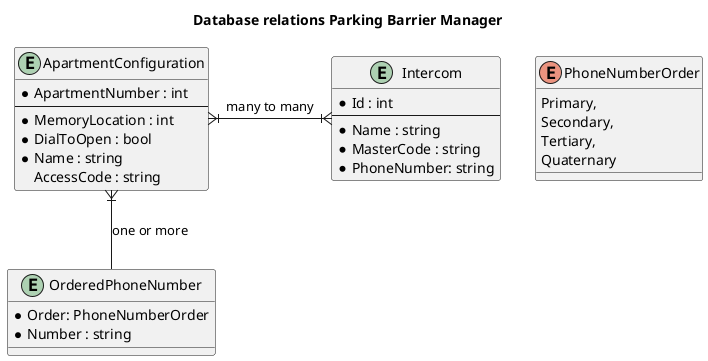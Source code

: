 @startuml
title
	Database relations Parking Barrier Manager
end title

entity Intercom
{
    * Id : int
    --
	* Name : string
	* MasterCode : string
	* PhoneNumber: string
}

entity OrderedPhoneNumber
{
    * Order: PhoneNumberOrder
	* Number : string
}

entity ApartmentConfiguration
{
	* ApartmentNumber : int
	--
	* MemoryLocation : int
	* DialToOpen : bool
	* Name : string
	AccessCode : string
}

enum PhoneNumberOrder
{
    Primary,
    Secondary,
    Tertiary,
    Quaternary
}

ApartmentConfiguration }|-- OrderedPhoneNumber : one or more
ApartmentConfiguration }|-|{ Intercom : many to many


@enduml